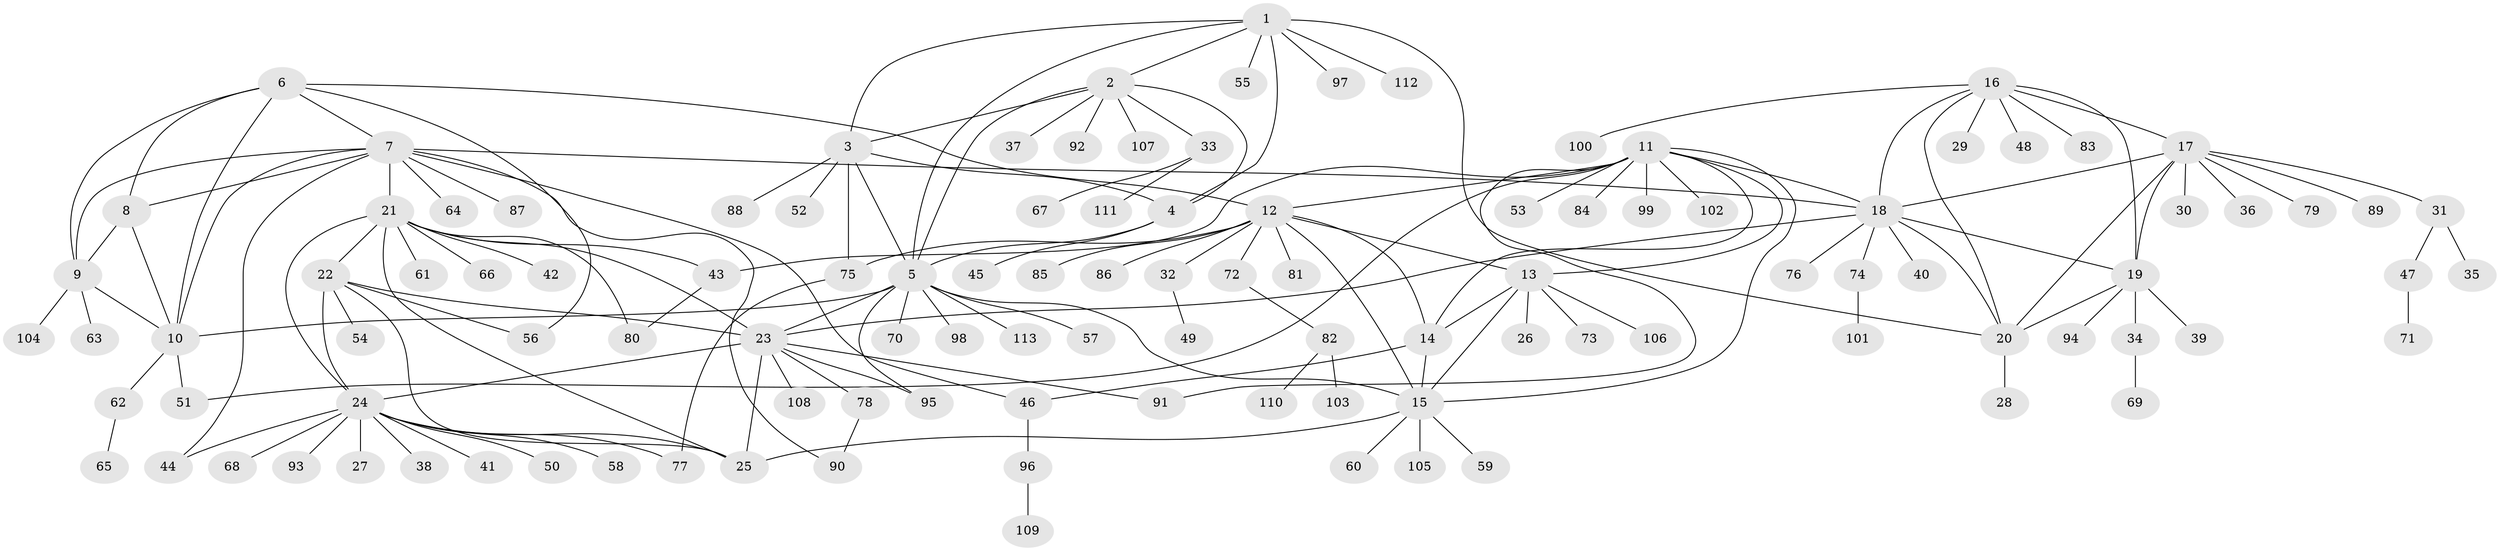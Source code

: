 // coarse degree distribution, {4: 0.043478260869565216, 6: 0.06521739130434782, 8: 0.08695652173913043, 1: 0.5, 7: 0.10869565217391304, 2: 0.10869565217391304, 3: 0.043478260869565216, 9: 0.021739130434782608, 5: 0.021739130434782608}
// Generated by graph-tools (version 1.1) at 2025/37/03/04/25 23:37:45]
// undirected, 113 vertices, 159 edges
graph export_dot {
  node [color=gray90,style=filled];
  1;
  2;
  3;
  4;
  5;
  6;
  7;
  8;
  9;
  10;
  11;
  12;
  13;
  14;
  15;
  16;
  17;
  18;
  19;
  20;
  21;
  22;
  23;
  24;
  25;
  26;
  27;
  28;
  29;
  30;
  31;
  32;
  33;
  34;
  35;
  36;
  37;
  38;
  39;
  40;
  41;
  42;
  43;
  44;
  45;
  46;
  47;
  48;
  49;
  50;
  51;
  52;
  53;
  54;
  55;
  56;
  57;
  58;
  59;
  60;
  61;
  62;
  63;
  64;
  65;
  66;
  67;
  68;
  69;
  70;
  71;
  72;
  73;
  74;
  75;
  76;
  77;
  78;
  79;
  80;
  81;
  82;
  83;
  84;
  85;
  86;
  87;
  88;
  89;
  90;
  91;
  92;
  93;
  94;
  95;
  96;
  97;
  98;
  99;
  100;
  101;
  102;
  103;
  104;
  105;
  106;
  107;
  108;
  109;
  110;
  111;
  112;
  113;
  1 -- 2;
  1 -- 3;
  1 -- 4;
  1 -- 5;
  1 -- 20;
  1 -- 55;
  1 -- 97;
  1 -- 112;
  2 -- 3;
  2 -- 4;
  2 -- 5;
  2 -- 33;
  2 -- 37;
  2 -- 92;
  2 -- 107;
  3 -- 4;
  3 -- 5;
  3 -- 52;
  3 -- 75;
  3 -- 88;
  4 -- 5;
  4 -- 45;
  5 -- 10;
  5 -- 15;
  5 -- 23;
  5 -- 57;
  5 -- 70;
  5 -- 95;
  5 -- 98;
  5 -- 113;
  6 -- 7;
  6 -- 8;
  6 -- 9;
  6 -- 10;
  6 -- 12;
  6 -- 56;
  7 -- 8;
  7 -- 9;
  7 -- 10;
  7 -- 18;
  7 -- 21;
  7 -- 44;
  7 -- 46;
  7 -- 64;
  7 -- 87;
  7 -- 90;
  8 -- 9;
  8 -- 10;
  9 -- 10;
  9 -- 63;
  9 -- 104;
  10 -- 51;
  10 -- 62;
  11 -- 12;
  11 -- 13;
  11 -- 14;
  11 -- 15;
  11 -- 18;
  11 -- 43;
  11 -- 51;
  11 -- 53;
  11 -- 84;
  11 -- 91;
  11 -- 99;
  11 -- 102;
  12 -- 13;
  12 -- 14;
  12 -- 15;
  12 -- 32;
  12 -- 72;
  12 -- 75;
  12 -- 81;
  12 -- 85;
  12 -- 86;
  13 -- 14;
  13 -- 15;
  13 -- 26;
  13 -- 73;
  13 -- 106;
  14 -- 15;
  14 -- 46;
  15 -- 25;
  15 -- 59;
  15 -- 60;
  15 -- 105;
  16 -- 17;
  16 -- 18;
  16 -- 19;
  16 -- 20;
  16 -- 29;
  16 -- 48;
  16 -- 83;
  16 -- 100;
  17 -- 18;
  17 -- 19;
  17 -- 20;
  17 -- 30;
  17 -- 31;
  17 -- 36;
  17 -- 79;
  17 -- 89;
  18 -- 19;
  18 -- 20;
  18 -- 23;
  18 -- 40;
  18 -- 74;
  18 -- 76;
  19 -- 20;
  19 -- 34;
  19 -- 39;
  19 -- 94;
  20 -- 28;
  21 -- 22;
  21 -- 23;
  21 -- 24;
  21 -- 25;
  21 -- 42;
  21 -- 43;
  21 -- 61;
  21 -- 66;
  21 -- 80;
  22 -- 23;
  22 -- 24;
  22 -- 25;
  22 -- 54;
  22 -- 56;
  23 -- 24;
  23 -- 25;
  23 -- 78;
  23 -- 91;
  23 -- 95;
  23 -- 108;
  24 -- 25;
  24 -- 27;
  24 -- 38;
  24 -- 41;
  24 -- 44;
  24 -- 50;
  24 -- 58;
  24 -- 68;
  24 -- 77;
  24 -- 93;
  31 -- 35;
  31 -- 47;
  32 -- 49;
  33 -- 67;
  33 -- 111;
  34 -- 69;
  43 -- 80;
  46 -- 96;
  47 -- 71;
  62 -- 65;
  72 -- 82;
  74 -- 101;
  75 -- 77;
  78 -- 90;
  82 -- 103;
  82 -- 110;
  96 -- 109;
}
